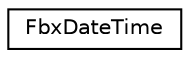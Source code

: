 digraph "クラス階層図"
{
  edge [fontname="Helvetica",fontsize="10",labelfontname="Helvetica",labelfontsize="10"];
  node [fontname="Helvetica",fontsize="10",shape=record];
  rankdir="LR";
  Node0 [label="FbxDateTime",height=0.2,width=0.4,color="black", fillcolor="white", style="filled",URL="$class_fbx_date_time.html"];
}
